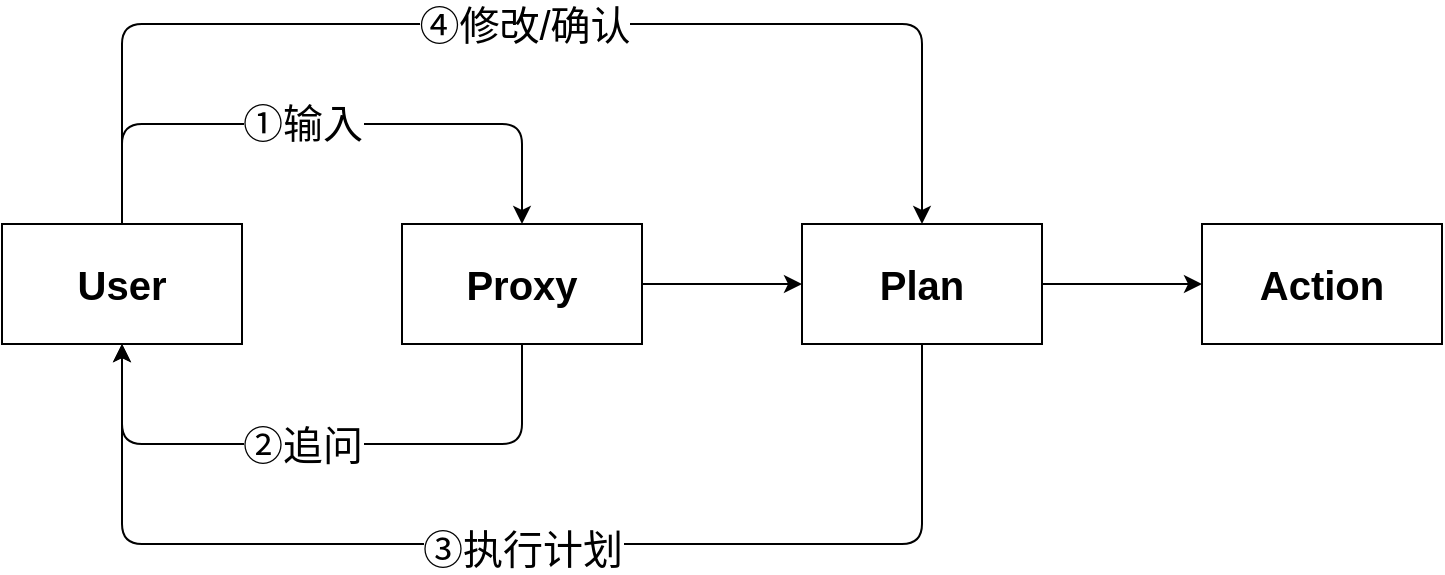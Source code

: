 <mxfile>
    <diagram id="XJwbaeThHUouUPzaBQ6s" name="Page-1">
        <mxGraphModel dx="1618" dy="1190" grid="1" gridSize="10" guides="1" tooltips="1" connect="1" arrows="1" fold="1" page="1" pageScale="1" pageWidth="850" pageHeight="1100" math="0" shadow="0">
            <root>
                <mxCell id="0"/>
                <mxCell id="1" parent="0"/>
                <mxCell id="4" value="" style="edgeStyle=none;html=1;exitX=0.5;exitY=0;exitDx=0;exitDy=0;entryX=0.5;entryY=0;entryDx=0;entryDy=0;" parent="1" source="2" target="3" edge="1">
                    <mxGeometry relative="1" as="geometry">
                        <Array as="points">
                            <mxPoint x="130" y="290"/>
                            <mxPoint x="240" y="290"/>
                            <mxPoint x="330" y="290"/>
                        </Array>
                    </mxGeometry>
                </mxCell>
                <mxCell id="7" value="&lt;font style=&quot;font-size: 20px;&quot;&gt;①输入&lt;/font&gt;" style="edgeLabel;html=1;align=center;verticalAlign=middle;resizable=0;points=[];" parent="4" vertex="1" connectable="0">
                    <mxGeometry x="-0.1" y="1" relative="1" as="geometry">
                        <mxPoint x="5" as="offset"/>
                    </mxGeometry>
                </mxCell>
                <mxCell id="12" style="edgeStyle=none;html=1;entryX=0.5;entryY=0;entryDx=0;entryDy=0;fontSize=20;exitX=0.5;exitY=0;exitDx=0;exitDy=0;" parent="1" source="2" target="8" edge="1">
                    <mxGeometry relative="1" as="geometry">
                        <Array as="points">
                            <mxPoint x="130" y="240"/>
                            <mxPoint x="330" y="240"/>
                            <mxPoint x="530" y="240"/>
                        </Array>
                    </mxGeometry>
                </mxCell>
                <mxCell id="13" value="④修改/确认" style="edgeLabel;html=1;align=center;verticalAlign=middle;resizable=0;points=[];fontSize=20;" parent="12" vertex="1" connectable="0">
                    <mxGeometry x="-0.035" relative="1" as="geometry">
                        <mxPoint x="11" as="offset"/>
                    </mxGeometry>
                </mxCell>
                <mxCell id="2" value="User" style="rounded=0;whiteSpace=wrap;html=1;fontSize=20;fontStyle=1" parent="1" vertex="1">
                    <mxGeometry x="70" y="340" width="120" height="60" as="geometry"/>
                </mxCell>
                <mxCell id="5" style="edgeStyle=none;html=1;entryX=0.5;entryY=1;entryDx=0;entryDy=0;exitX=0.5;exitY=1;exitDx=0;exitDy=0;" parent="1" source="3" target="2" edge="1">
                    <mxGeometry relative="1" as="geometry">
                        <Array as="points">
                            <mxPoint x="330" y="450"/>
                            <mxPoint x="240" y="450"/>
                            <mxPoint x="130" y="450"/>
                        </Array>
                    </mxGeometry>
                </mxCell>
                <mxCell id="6" value="&lt;font style=&quot;font-size: 20px;&quot;&gt;②追问&lt;/font&gt;" style="edgeLabel;html=1;align=center;verticalAlign=middle;resizable=0;points=[];" parent="5" vertex="1" connectable="0">
                    <mxGeometry x="0.114" relative="1" as="geometry">
                        <mxPoint x="7" as="offset"/>
                    </mxGeometry>
                </mxCell>
                <mxCell id="9" value="" style="edgeStyle=none;html=1;fontSize=20;fontStyle=1" parent="1" source="3" target="8" edge="1">
                    <mxGeometry relative="1" as="geometry"/>
                </mxCell>
                <mxCell id="3" value="Proxy" style="rounded=0;whiteSpace=wrap;html=1;fontSize=20;fontStyle=1" parent="1" vertex="1">
                    <mxGeometry x="270" y="340" width="120" height="60" as="geometry"/>
                </mxCell>
                <mxCell id="10" style="edgeStyle=none;html=1;entryX=0.5;entryY=1;entryDx=0;entryDy=0;fontSize=20;exitX=0.5;exitY=1;exitDx=0;exitDy=0;" parent="1" source="8" target="2" edge="1">
                    <mxGeometry relative="1" as="geometry">
                        <Array as="points">
                            <mxPoint x="530" y="500"/>
                            <mxPoint x="330" y="500"/>
                            <mxPoint x="130" y="500"/>
                        </Array>
                    </mxGeometry>
                </mxCell>
                <mxCell id="11" value="③执行计划" style="edgeLabel;html=1;align=center;verticalAlign=middle;resizable=0;points=[];fontSize=20;" parent="10" vertex="1" connectable="0">
                    <mxGeometry x="-0.057" y="2" relative="1" as="geometry">
                        <mxPoint x="-17" as="offset"/>
                    </mxGeometry>
                </mxCell>
                <mxCell id="15" value="" style="edgeStyle=none;html=1;fontSize=20;fontStyle=1" parent="1" source="8" target="14" edge="1">
                    <mxGeometry relative="1" as="geometry"/>
                </mxCell>
                <mxCell id="8" value="Plan" style="whiteSpace=wrap;html=1;fontSize=20;rounded=0;fontStyle=1" parent="1" vertex="1">
                    <mxGeometry x="470" y="340" width="120" height="60" as="geometry"/>
                </mxCell>
                <mxCell id="14" value="Action" style="whiteSpace=wrap;html=1;fontSize=20;rounded=0;fontStyle=1" parent="1" vertex="1">
                    <mxGeometry x="670" y="340" width="120" height="60" as="geometry"/>
                </mxCell>
            </root>
        </mxGraphModel>
    </diagram>
</mxfile>